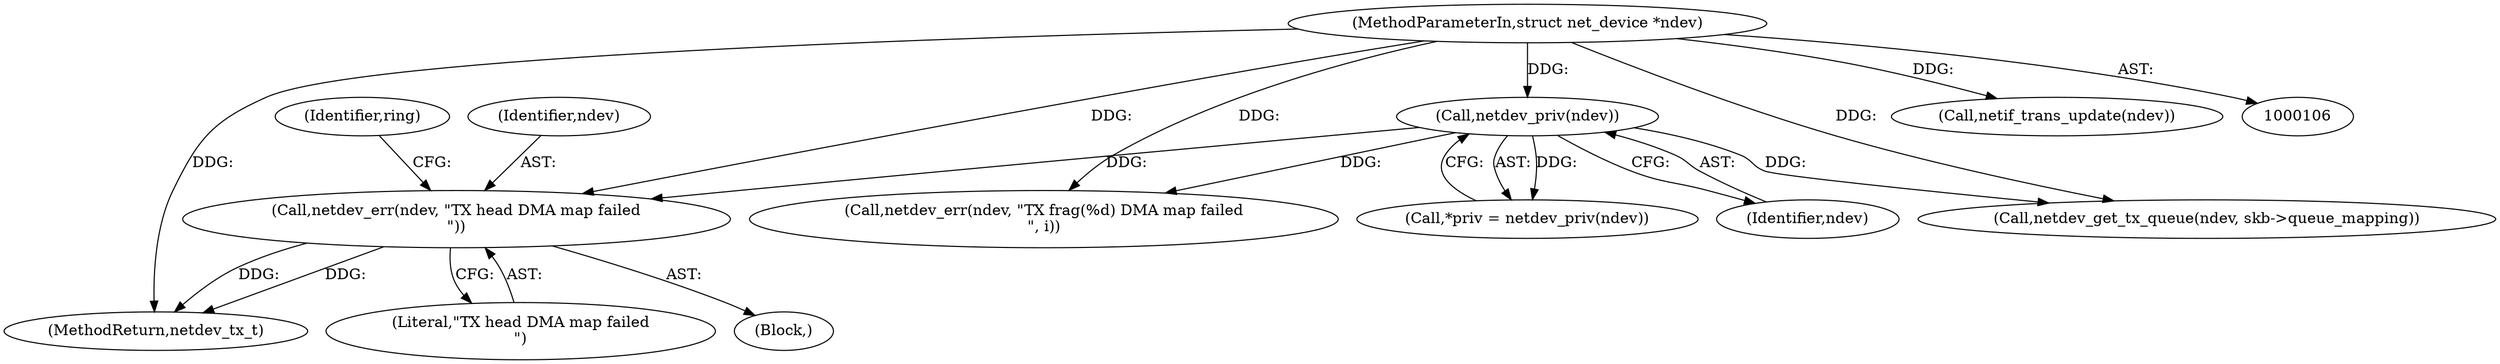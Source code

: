 digraph "0_linux_27463ad99f738ed93c7c8b3e2e5bc8c4853a2ff2_0@pointer" {
"1000195" [label="(Call,netdev_err(ndev, \"TX head DMA map failed\n\"))"];
"1000114" [label="(Call,netdev_priv(ndev))"];
"1000107" [label="(MethodParameterIn,struct net_device *ndev)"];
"1000201" [label="(Identifier,ring)"];
"1000115" [label="(Identifier,ndev)"];
"1000197" [label="(Literal,\"TX head DMA map failed\n\")"];
"1000301" [label="(Call,netif_trans_update(ndev))"];
"1000114" [label="(Call,netdev_priv(ndev))"];
"1000107" [label="(MethodParameterIn,struct net_device *ndev)"];
"1000196" [label="(Identifier,ndev)"];
"1000112" [label="(Call,*priv = netdev_priv(ndev))"];
"1000259" [label="(Call,netdev_err(ndev, \"TX frag(%d) DMA map failed\n\", i))"];
"1000195" [label="(Call,netdev_err(ndev, \"TX head DMA map failed\n\"))"];
"1000291" [label="(Call,netdev_get_tx_queue(ndev, skb->queue_mapping))"];
"1000426" [label="(MethodReturn,netdev_tx_t)"];
"1000194" [label="(Block,)"];
"1000195" -> "1000194"  [label="AST: "];
"1000195" -> "1000197"  [label="CFG: "];
"1000196" -> "1000195"  [label="AST: "];
"1000197" -> "1000195"  [label="AST: "];
"1000201" -> "1000195"  [label="CFG: "];
"1000195" -> "1000426"  [label="DDG: "];
"1000195" -> "1000426"  [label="DDG: "];
"1000114" -> "1000195"  [label="DDG: "];
"1000107" -> "1000195"  [label="DDG: "];
"1000114" -> "1000112"  [label="AST: "];
"1000114" -> "1000115"  [label="CFG: "];
"1000115" -> "1000114"  [label="AST: "];
"1000112" -> "1000114"  [label="CFG: "];
"1000114" -> "1000112"  [label="DDG: "];
"1000107" -> "1000114"  [label="DDG: "];
"1000114" -> "1000259"  [label="DDG: "];
"1000114" -> "1000291"  [label="DDG: "];
"1000107" -> "1000106"  [label="AST: "];
"1000107" -> "1000426"  [label="DDG: "];
"1000107" -> "1000259"  [label="DDG: "];
"1000107" -> "1000291"  [label="DDG: "];
"1000107" -> "1000301"  [label="DDG: "];
}
